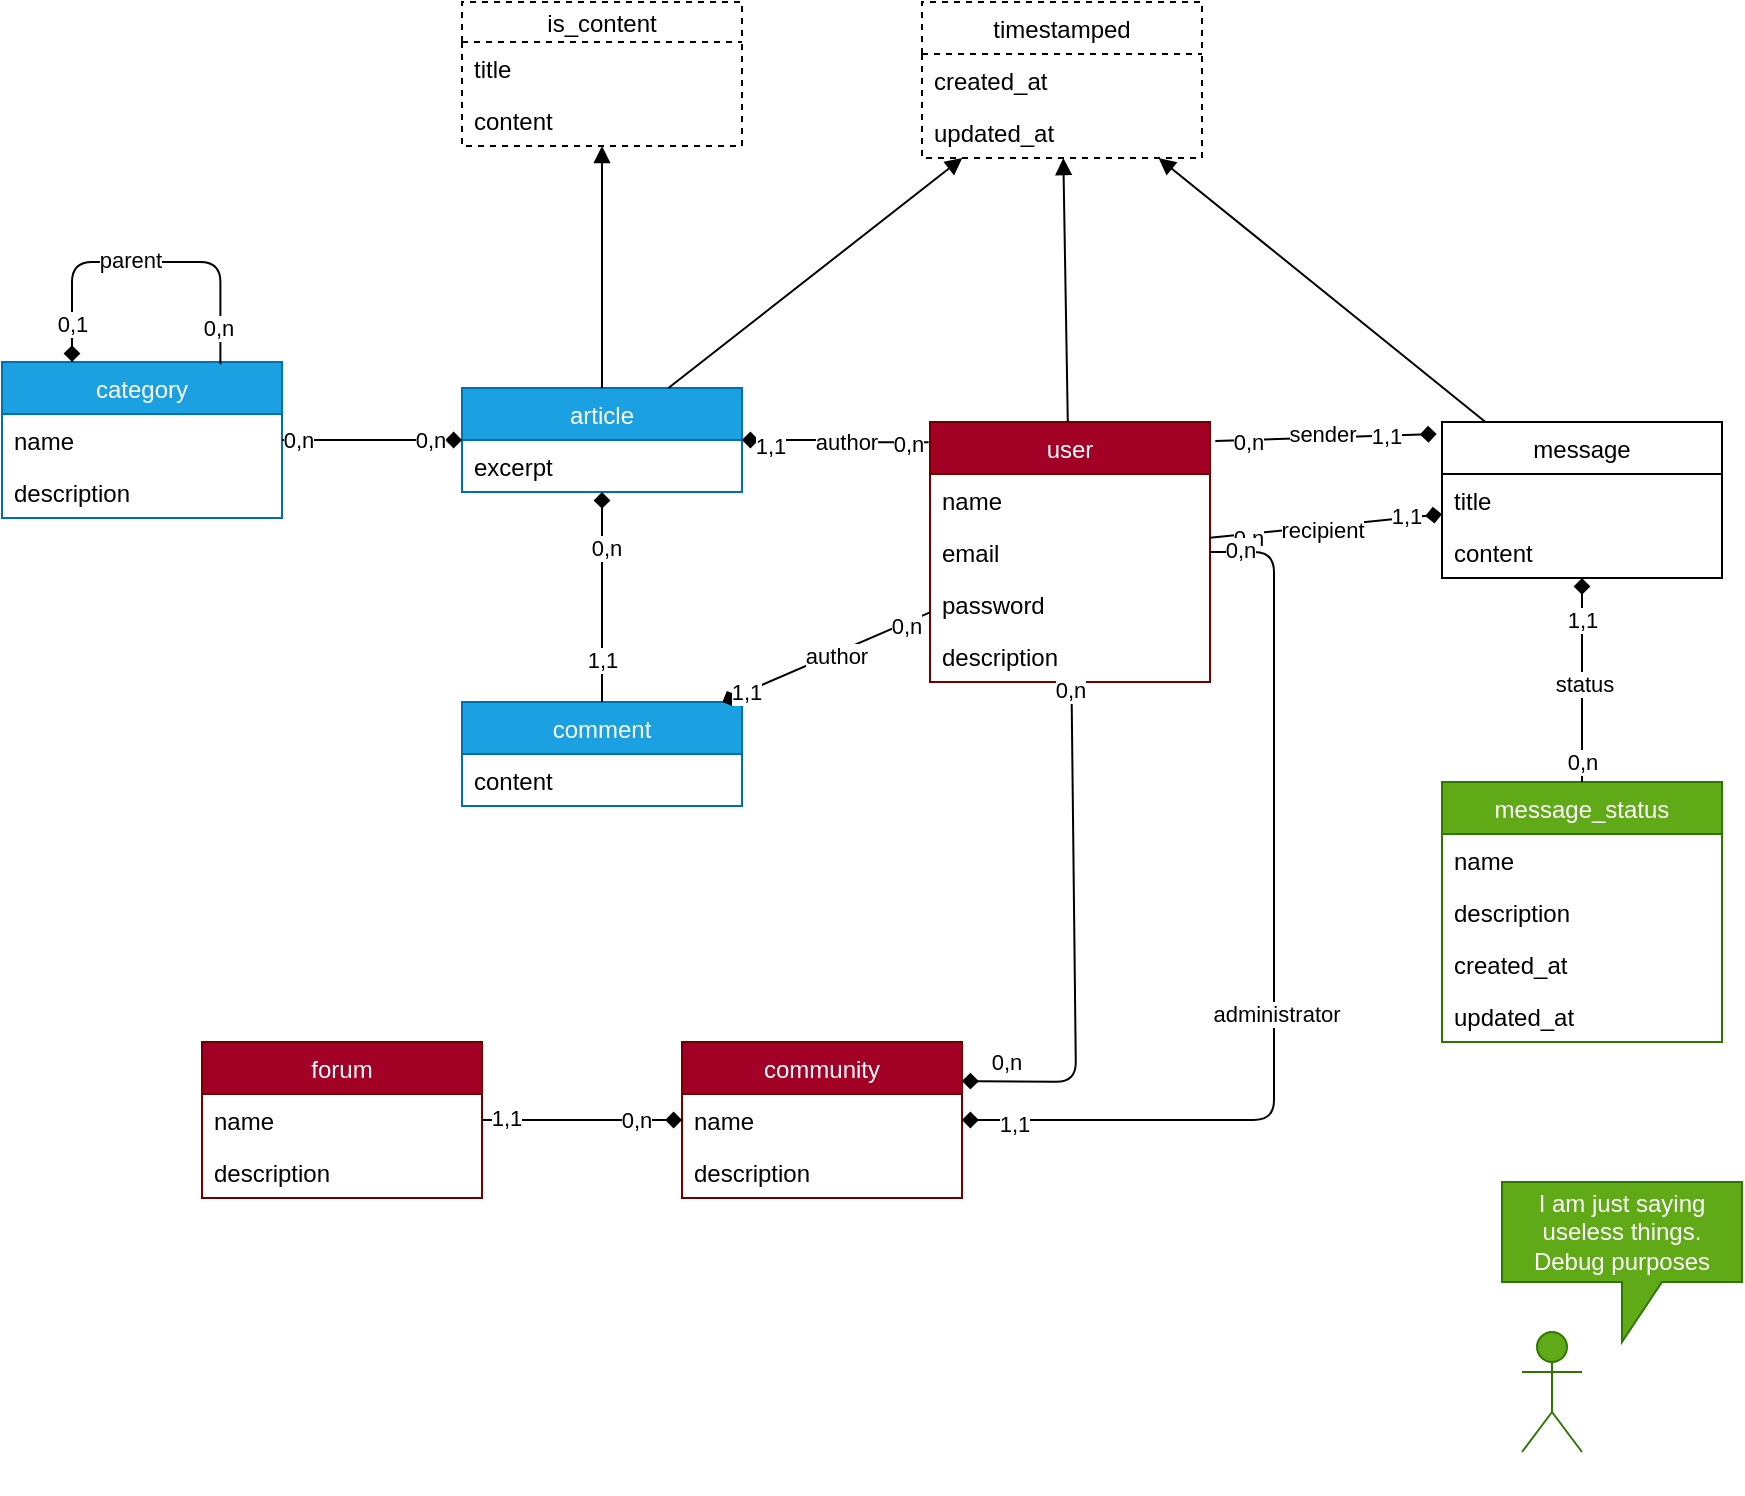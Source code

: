 <mxfile>
    <diagram id="kBXcQtyLSJ9mMGa9d89f" name="Page-1">
        <mxGraphModel dx="1991" dy="1908" grid="1" gridSize="10" guides="0" tooltips="1" connect="1" arrows="1" fold="1" page="1" pageScale="1" pageWidth="827" pageHeight="1169" math="0" shadow="0">
            <root>
                <mxCell id="0"/>
                <mxCell id="1" parent="0"/>
                <mxCell id="6" value="user" style="swimlane;fontStyle=0;childLayout=stackLayout;horizontal=1;startSize=26;fillColor=#a20025;horizontalStack=0;resizeParent=1;resizeParentMax=0;resizeLast=0;collapsible=1;marginBottom=0;strokeColor=#6F0000;fontColor=#ffffff;" parent="1" vertex="1">
                    <mxGeometry x="344" y="60" width="140" height="130" as="geometry"/>
                </mxCell>
                <object label="name" type="string" length="255" id="7">
                    <mxCell style="text;strokeColor=none;fillColor=none;align=left;verticalAlign=top;spacingLeft=4;spacingRight=4;overflow=hidden;rotatable=0;points=[[0,0.5],[1,0.5]];portConstraint=eastwest;" parent="6" vertex="1">
                        <mxGeometry y="26" width="140" height="26" as="geometry"/>
                    </mxCell>
                </object>
                <mxCell id="8" value="email" style="text;strokeColor=none;fillColor=none;align=left;verticalAlign=top;spacingLeft=4;spacingRight=4;overflow=hidden;rotatable=0;points=[[0,0.5],[1,0.5]];portConstraint=eastwest;" parent="6" vertex="1">
                    <mxGeometry y="52" width="140" height="26" as="geometry"/>
                </mxCell>
                <mxCell id="9" value="password" style="text;strokeColor=none;fillColor=none;align=left;verticalAlign=top;spacingLeft=4;spacingRight=4;overflow=hidden;rotatable=0;points=[[0,0.5],[1,0.5]];portConstraint=eastwest;" parent="6" vertex="1">
                    <mxGeometry y="78" width="140" height="26" as="geometry"/>
                </mxCell>
                <mxCell id="76" value="description" style="text;strokeColor=none;fillColor=none;align=left;verticalAlign=top;spacingLeft=4;spacingRight=4;overflow=hidden;rotatable=0;points=[[0,0.5],[1,0.5]];portConstraint=eastwest;" parent="6" vertex="1">
                    <mxGeometry y="104" width="140" height="26" as="geometry"/>
                </mxCell>
                <mxCell id="12" value="message" style="swimlane;fontStyle=0;childLayout=stackLayout;horizontal=1;startSize=26;fillColor=none;horizontalStack=0;resizeParent=1;resizeParentMax=0;resizeLast=0;collapsible=1;marginBottom=0;" parent="1" vertex="1">
                    <mxGeometry x="600" y="60" width="140" height="78" as="geometry"/>
                </mxCell>
                <object label="title" id="13">
                    <mxCell style="text;strokeColor=none;fillColor=none;align=left;verticalAlign=top;spacingLeft=4;spacingRight=4;overflow=hidden;rotatable=0;points=[[0,0.5],[1,0.5]];portConstraint=eastwest;" parent="12" vertex="1">
                        <mxGeometry y="26" width="140" height="26" as="geometry"/>
                    </mxCell>
                </object>
                <mxCell id="14" value="content" style="text;strokeColor=none;fillColor=none;align=left;verticalAlign=top;spacingLeft=4;spacingRight=4;overflow=hidden;rotatable=0;points=[[0,0.5],[1,0.5]];portConstraint=eastwest;" parent="12" vertex="1">
                    <mxGeometry y="52" width="140" height="26" as="geometry"/>
                </mxCell>
                <mxCell id="18" value="" style="endArrow=none;html=1;endFill=0;startArrow=diamond;startFill=1;" parent="1" source="12" target="6" edge="1">
                    <mxGeometry width="50" height="50" relative="1" as="geometry">
                        <mxPoint x="390" y="630" as="sourcePoint"/>
                        <mxPoint x="450" y="330" as="targetPoint"/>
                    </mxGeometry>
                </mxCell>
                <mxCell id="19" value="1,1" style="edgeLabel;html=1;align=center;verticalAlign=middle;resizable=0;points=[];" parent="18" vertex="1" connectable="0">
                    <mxGeometry x="-0.855" relative="1" as="geometry">
                        <mxPoint x="-10.04" as="offset"/>
                    </mxGeometry>
                </mxCell>
                <mxCell id="20" value="0,n" style="edgeLabel;html=1;align=center;verticalAlign=middle;resizable=0;points=[];" parent="18" vertex="1" connectable="0">
                    <mxGeometry x="0.897" relative="1" as="geometry">
                        <mxPoint x="12.76" as="offset"/>
                    </mxGeometry>
                </mxCell>
                <mxCell id="21" value="recipient" style="edgeLabel;html=1;align=center;verticalAlign=middle;resizable=0;points=[];" parent="18" vertex="1" connectable="0">
                    <mxGeometry x="0.044" y="1" relative="1" as="geometry">
                        <mxPoint as="offset"/>
                    </mxGeometry>
                </mxCell>
                <mxCell id="22" value="" style="endArrow=none;html=1;endFill=0;startArrow=diamond;startFill=1;exitX=-0.019;exitY=0.077;exitDx=0;exitDy=0;exitPerimeter=0;entryX=1.019;entryY=0.073;entryDx=0;entryDy=0;entryPerimeter=0;" parent="1" source="12" target="6" edge="1">
                    <mxGeometry width="50" height="50" relative="1" as="geometry">
                        <mxPoint x="510" y="368" as="sourcePoint"/>
                        <mxPoint x="180" y="368" as="targetPoint"/>
                    </mxGeometry>
                </mxCell>
                <mxCell id="23" value="1,1" style="edgeLabel;html=1;align=center;verticalAlign=middle;resizable=0;points=[];" parent="22" vertex="1" connectable="0">
                    <mxGeometry x="-0.855" relative="1" as="geometry">
                        <mxPoint x="-17.34" as="offset"/>
                    </mxGeometry>
                </mxCell>
                <mxCell id="24" value="0,n" style="edgeLabel;html=1;align=center;verticalAlign=middle;resizable=0;points=[];" parent="22" vertex="1" connectable="0">
                    <mxGeometry x="0.897" relative="1" as="geometry">
                        <mxPoint x="10.24" as="offset"/>
                    </mxGeometry>
                </mxCell>
                <mxCell id="25" value="sender" style="edgeLabel;html=1;align=center;verticalAlign=middle;resizable=0;points=[];" parent="22" vertex="1" connectable="0">
                    <mxGeometry x="0.044" y="1" relative="1" as="geometry">
                        <mxPoint y="-2.72" as="offset"/>
                    </mxGeometry>
                </mxCell>
                <mxCell id="26" value="message_status" style="swimlane;fontStyle=0;childLayout=stackLayout;horizontal=1;startSize=26;fillColor=#60a917;horizontalStack=0;resizeParent=1;resizeParentMax=0;resizeLast=0;collapsible=1;marginBottom=0;strokeColor=#2D7600;fontColor=#ffffff;" parent="1" vertex="1">
                    <mxGeometry x="600" y="240" width="140" height="130" as="geometry"/>
                </mxCell>
                <object label="name" id="27">
                    <mxCell style="text;strokeColor=none;fillColor=none;align=left;verticalAlign=top;spacingLeft=4;spacingRight=4;overflow=hidden;rotatable=0;points=[[0,0.5],[1,0.5]];portConstraint=eastwest;" parent="26" vertex="1">
                        <mxGeometry y="26" width="140" height="26" as="geometry"/>
                    </mxCell>
                </object>
                <mxCell id="28" value="description" style="text;strokeColor=none;fillColor=none;align=left;verticalAlign=top;spacingLeft=4;spacingRight=4;overflow=hidden;rotatable=0;points=[[0,0.5],[1,0.5]];portConstraint=eastwest;" parent="26" vertex="1">
                    <mxGeometry y="52" width="140" height="26" as="geometry"/>
                </mxCell>
                <mxCell id="29" value="created_at" style="text;strokeColor=none;fillColor=none;align=left;verticalAlign=top;spacingLeft=4;spacingRight=4;overflow=hidden;rotatable=0;points=[[0,0.5],[1,0.5]];portConstraint=eastwest;" parent="26" vertex="1">
                    <mxGeometry y="78" width="140" height="26" as="geometry"/>
                </mxCell>
                <mxCell id="30" value="updated_at" style="text;strokeColor=none;fillColor=none;align=left;verticalAlign=top;spacingLeft=4;spacingRight=4;overflow=hidden;rotatable=0;points=[[0,0.5],[1,0.5]];portConstraint=eastwest;" parent="26" vertex="1">
                    <mxGeometry y="104" width="140" height="26" as="geometry"/>
                </mxCell>
                <mxCell id="31" value="" style="endArrow=none;html=1;endFill=0;startArrow=diamond;startFill=1;" parent="1" source="12" target="26" edge="1">
                    <mxGeometry width="50" height="50" relative="1" as="geometry">
                        <mxPoint x="520" y="295" as="sourcePoint"/>
                        <mxPoint x="300" y="295" as="targetPoint"/>
                    </mxGeometry>
                </mxCell>
                <mxCell id="32" value="1,1" style="edgeLabel;html=1;align=center;verticalAlign=middle;resizable=0;points=[];" parent="31" vertex="1" connectable="0">
                    <mxGeometry x="-0.855" relative="1" as="geometry">
                        <mxPoint y="13.33" as="offset"/>
                    </mxGeometry>
                </mxCell>
                <mxCell id="33" value="0,n" style="edgeLabel;html=1;align=center;verticalAlign=middle;resizable=0;points=[];" parent="31" vertex="1" connectable="0">
                    <mxGeometry x="0.897" relative="1" as="geometry">
                        <mxPoint y="-5.24" as="offset"/>
                    </mxGeometry>
                </mxCell>
                <mxCell id="34" value="status" style="edgeLabel;html=1;align=center;verticalAlign=middle;resizable=0;points=[];" parent="31" vertex="1" connectable="0">
                    <mxGeometry x="0.044" y="1" relative="1" as="geometry">
                        <mxPoint as="offset"/>
                    </mxGeometry>
                </mxCell>
                <mxCell id="35" value="community" style="swimlane;fontStyle=0;childLayout=stackLayout;horizontal=1;startSize=26;fillColor=#a20025;horizontalStack=0;resizeParent=1;resizeParentMax=0;resizeLast=0;collapsible=1;marginBottom=0;strokeColor=#6F0000;fontColor=#ffffff;" parent="1" vertex="1">
                    <mxGeometry x="220" y="370" width="140" height="78" as="geometry"/>
                </mxCell>
                <object label="name" type="string" length="255" id="36">
                    <mxCell style="text;strokeColor=none;fillColor=none;align=left;verticalAlign=top;spacingLeft=4;spacingRight=4;overflow=hidden;rotatable=0;points=[[0,0.5],[1,0.5]];portConstraint=eastwest;" parent="35" vertex="1">
                        <mxGeometry y="26" width="140" height="26" as="geometry"/>
                    </mxCell>
                </object>
                <mxCell id="37" value="description" style="text;strokeColor=none;fillColor=none;align=left;verticalAlign=top;spacingLeft=4;spacingRight=4;overflow=hidden;rotatable=0;points=[[0,0.5],[1,0.5]];portConstraint=eastwest;" parent="35" vertex="1">
                    <mxGeometry y="52" width="140" height="26" as="geometry"/>
                </mxCell>
                <mxCell id="41" value="" style="endArrow=none;html=1;endFill=0;startArrow=diamond;startFill=1;exitX=1;exitY=0.25;exitDx=0;exitDy=0;" parent="1" source="35" target="6" edge="1">
                    <mxGeometry width="50" height="50" relative="1" as="geometry">
                        <mxPoint x="500" y="340" as="sourcePoint"/>
                        <mxPoint x="550" y="290" as="targetPoint"/>
                        <Array as="points">
                            <mxPoint x="417" y="390"/>
                        </Array>
                    </mxGeometry>
                </mxCell>
                <mxCell id="42" value="0,n" style="edgeLabel;html=1;align=center;verticalAlign=middle;resizable=0;points=[];" parent="41" vertex="1" connectable="0">
                    <mxGeometry x="0.684" y="1" relative="1" as="geometry">
                        <mxPoint y="-36.8" as="offset"/>
                    </mxGeometry>
                </mxCell>
                <mxCell id="43" value="0,n" style="edgeLabel;html=1;align=center;verticalAlign=middle;resizable=0;points=[];" parent="41" vertex="1" connectable="0">
                    <mxGeometry x="-0.836" y="1" relative="1" as="geometry">
                        <mxPoint x="1" y="-8.57" as="offset"/>
                    </mxGeometry>
                </mxCell>
                <mxCell id="46" value="" style="group" parent="1" vertex="1" connectable="0">
                    <mxGeometry x="630" y="440" width="120" height="135" as="geometry"/>
                </mxCell>
                <mxCell id="44" value="Mr Troll" style="shape=umlActor;verticalLabelPosition=bottom;verticalAlign=top;html=1;outlineConnect=0;fillColor=#60a917;strokeColor=#2D7600;fontColor=#ffffff;" parent="46" vertex="1">
                    <mxGeometry x="10" y="75" width="30" height="60" as="geometry"/>
                </mxCell>
                <mxCell id="45" value="I am just saying&lt;br&gt;useless things.&lt;br&gt;Debug purposes" style="shape=callout;whiteSpace=wrap;html=1;perimeter=calloutPerimeter;fillColor=#60a917;strokeColor=#2D7600;fontColor=#ffffff;" parent="46" vertex="1">
                    <mxGeometry width="120" height="80" as="geometry"/>
                </mxCell>
                <mxCell id="57" value="" style="edgeStyle=elbowEdgeStyle;elbow=horizontal;endArrow=none;html=1;endFill=0;startArrow=diamond;startFill=1;" parent="1" source="35" target="6" edge="1">
                    <mxGeometry width="50" height="50" relative="1" as="geometry">
                        <mxPoint x="480" y="410" as="sourcePoint"/>
                        <mxPoint x="390" y="280" as="targetPoint"/>
                        <Array as="points">
                            <mxPoint x="516" y="350"/>
                        </Array>
                    </mxGeometry>
                </mxCell>
                <mxCell id="59" value="1,1" style="edgeLabel;html=1;align=center;verticalAlign=middle;resizable=0;points=[];" parent="57" vertex="1" connectable="0">
                    <mxGeometry x="-0.892" y="-2" relative="1" as="geometry">
                        <mxPoint as="offset"/>
                    </mxGeometry>
                </mxCell>
                <mxCell id="60" value="0,n" style="edgeLabel;html=1;align=center;verticalAlign=middle;resizable=0;points=[];" parent="57" vertex="1" connectable="0">
                    <mxGeometry x="0.924" y="-1" relative="1" as="geometry">
                        <mxPoint x="-3" as="offset"/>
                    </mxGeometry>
                </mxCell>
                <mxCell id="61" value="administrator" style="edgeLabel;html=1;align=center;verticalAlign=middle;resizable=0;points=[];" parent="57" vertex="1" connectable="0">
                    <mxGeometry x="-0.112" y="-1" relative="1" as="geometry">
                        <mxPoint as="offset"/>
                    </mxGeometry>
                </mxCell>
                <mxCell id="62" value="article" style="swimlane;fontStyle=0;childLayout=stackLayout;horizontal=1;startSize=26;fillColor=#1ba1e2;horizontalStack=0;resizeParent=1;resizeParentMax=0;resizeLast=0;collapsible=1;marginBottom=0;strokeColor=#006EAF;fontColor=#ffffff;" parent="1" vertex="1">
                    <mxGeometry x="110" y="43" width="140" height="52" as="geometry"/>
                </mxCell>
                <mxCell id="64" value="excerpt" style="text;strokeColor=none;fillColor=none;align=left;verticalAlign=top;spacingLeft=4;spacingRight=4;overflow=hidden;rotatable=0;points=[[0,0.5],[1,0.5]];portConstraint=eastwest;" parent="62" vertex="1">
                    <mxGeometry y="26" width="140" height="26" as="geometry"/>
                </mxCell>
                <mxCell id="68" value="" style="edgeStyle=elbowEdgeStyle;elbow=horizontal;endArrow=none;html=1;endFill=0;startArrow=diamond;startFill=1;entryX=-0.005;entryY=0.078;entryDx=0;entryDy=0;entryPerimeter=0;" parent="1" source="62" target="6" edge="1">
                    <mxGeometry width="50" height="50" relative="1" as="geometry">
                        <mxPoint x="320" y="400" as="sourcePoint"/>
                        <mxPoint x="370" y="350" as="targetPoint"/>
                    </mxGeometry>
                </mxCell>
                <mxCell id="69" value="1,1" style="edgeLabel;html=1;align=center;verticalAlign=middle;resizable=0;points=[];" parent="68" vertex="1" connectable="0">
                    <mxGeometry x="-0.712" y="-3" relative="1" as="geometry">
                        <mxPoint as="offset"/>
                    </mxGeometry>
                </mxCell>
                <mxCell id="70" value="0,n" style="edgeLabel;html=1;align=center;verticalAlign=middle;resizable=0;points=[];" parent="68" vertex="1" connectable="0">
                    <mxGeometry x="0.767" y="-1" relative="1" as="geometry">
                        <mxPoint as="offset"/>
                    </mxGeometry>
                </mxCell>
                <mxCell id="71" value="author" style="edgeLabel;html=1;align=center;verticalAlign=middle;resizable=0;points=[];" parent="68" vertex="1" connectable="0">
                    <mxGeometry x="0.127" relative="1" as="geometry">
                        <mxPoint as="offset"/>
                    </mxGeometry>
                </mxCell>
                <mxCell id="77" value="comment" style="swimlane;fontStyle=0;childLayout=stackLayout;horizontal=1;startSize=26;fillColor=#1ba1e2;horizontalStack=0;resizeParent=1;resizeParentMax=0;resizeLast=0;collapsible=1;marginBottom=0;strokeColor=#006EAF;fontColor=#ffffff;" parent="1" vertex="1">
                    <mxGeometry x="110" y="200" width="140" height="52" as="geometry"/>
                </mxCell>
                <mxCell id="80" value="content" style="text;strokeColor=none;fillColor=none;align=left;verticalAlign=top;spacingLeft=4;spacingRight=4;overflow=hidden;rotatable=0;points=[[0,0.5],[1,0.5]];portConstraint=eastwest;" parent="77" vertex="1">
                    <mxGeometry y="26" width="140" height="26" as="geometry"/>
                </mxCell>
                <mxCell id="85" value="" style="endArrow=none;html=1;endFill=0;startArrow=diamond;startFill=1;" parent="1" source="77" target="6" edge="1">
                    <mxGeometry width="50" height="50" relative="1" as="geometry">
                        <mxPoint x="270" y="290" as="sourcePoint"/>
                        <mxPoint x="320" y="240" as="targetPoint"/>
                    </mxGeometry>
                </mxCell>
                <mxCell id="86" value="1,1" style="edgeLabel;html=1;align=center;verticalAlign=middle;resizable=0;points=[];" parent="85" vertex="1" connectable="0">
                    <mxGeometry x="-0.784" y="-1" relative="1" as="geometry">
                        <mxPoint y="-1" as="offset"/>
                    </mxGeometry>
                </mxCell>
                <mxCell id="87" value="0,n" style="edgeLabel;html=1;align=center;verticalAlign=middle;resizable=0;points=[];" parent="85" vertex="1" connectable="0">
                    <mxGeometry x="0.753" y="-1" relative="1" as="geometry">
                        <mxPoint as="offset"/>
                    </mxGeometry>
                </mxCell>
                <mxCell id="91" value="author" style="edgeLabel;html=1;align=center;verticalAlign=middle;resizable=0;points=[];" parent="85" vertex="1" connectable="0">
                    <mxGeometry x="0.087" y="-1" relative="1" as="geometry">
                        <mxPoint as="offset"/>
                    </mxGeometry>
                </mxCell>
                <mxCell id="88" value="" style="endArrow=none;html=1;startArrow=diamond;startFill=1;" parent="1" source="62" target="77" edge="1">
                    <mxGeometry width="50" height="50" relative="1" as="geometry">
                        <mxPoint x="210" y="240" as="sourcePoint"/>
                        <mxPoint x="160" y="290" as="targetPoint"/>
                    </mxGeometry>
                </mxCell>
                <mxCell id="89" value="0,n" style="edgeLabel;html=1;align=center;verticalAlign=middle;resizable=0;points=[];" parent="88" vertex="1" connectable="0">
                    <mxGeometry x="-0.477" y="2" relative="1" as="geometry">
                        <mxPoint as="offset"/>
                    </mxGeometry>
                </mxCell>
                <mxCell id="90" value="1,1" style="edgeLabel;html=1;align=center;verticalAlign=middle;resizable=0;points=[];" parent="88" vertex="1" connectable="0">
                    <mxGeometry x="0.594" relative="1" as="geometry">
                        <mxPoint as="offset"/>
                    </mxGeometry>
                </mxCell>
                <mxCell id="114" value="" style="group" parent="1" vertex="1" connectable="0">
                    <mxGeometry x="-120" y="-20" width="140" height="128" as="geometry"/>
                </mxCell>
                <mxCell id="103" value="category" style="swimlane;fontStyle=0;childLayout=stackLayout;horizontal=1;startSize=26;fillColor=#1ba1e2;horizontalStack=0;resizeParent=1;resizeParentMax=0;resizeLast=0;collapsible=1;marginBottom=0;strokeColor=#006EAF;fontColor=#ffffff;" parent="114" vertex="1">
                    <mxGeometry y="50" width="140" height="78" as="geometry"/>
                </mxCell>
                <object label="name" id="104">
                    <mxCell style="text;strokeColor=none;fillColor=none;align=left;verticalAlign=top;spacingLeft=4;spacingRight=4;overflow=hidden;rotatable=0;points=[[0,0.5],[1,0.5]];portConstraint=eastwest;" parent="103" vertex="1">
                        <mxGeometry y="26" width="140" height="26" as="geometry"/>
                    </mxCell>
                </object>
                <mxCell id="105" value="description" style="text;strokeColor=none;fillColor=none;align=left;verticalAlign=top;spacingLeft=4;spacingRight=4;overflow=hidden;rotatable=0;points=[[0,0.5],[1,0.5]];portConstraint=eastwest;" parent="103" vertex="1">
                    <mxGeometry y="52" width="140" height="26" as="geometry"/>
                </mxCell>
                <mxCell id="109" value="" style="edgeStyle=elbowEdgeStyle;elbow=vertical;endArrow=none;html=1;entryX=0.78;entryY=0.015;entryDx=0;entryDy=0;entryPerimeter=0;exitX=0.25;exitY=0;exitDx=0;exitDy=0;endFill=0;startArrow=diamond;startFill=1;" parent="114" source="103" target="103" edge="1">
                    <mxGeometry width="50" height="50" relative="1" as="geometry">
                        <mxPoint x="29.5" y="30" as="sourcePoint"/>
                        <mxPoint x="90.5" y="30" as="targetPoint"/>
                        <Array as="points">
                            <mxPoint x="100.5"/>
                            <mxPoint x="120.5" y="20"/>
                        </Array>
                    </mxGeometry>
                </mxCell>
                <mxCell id="110" value="parent" style="edgeLabel;html=1;align=center;verticalAlign=middle;resizable=0;points=[];" parent="109" vertex="1" connectable="0">
                    <mxGeometry x="-0.105" y="1" relative="1" as="geometry">
                        <mxPoint as="offset"/>
                    </mxGeometry>
                </mxCell>
                <mxCell id="111" value="0,1" style="edgeLabel;html=1;align=center;verticalAlign=middle;resizable=0;points=[];" parent="109" vertex="1" connectable="0">
                    <mxGeometry x="-0.861" relative="1" as="geometry">
                        <mxPoint y="-7.62" as="offset"/>
                    </mxGeometry>
                </mxCell>
                <mxCell id="112" value="0,n" style="edgeLabel;html=1;align=center;verticalAlign=middle;resizable=0;points=[];" parent="109" vertex="1" connectable="0">
                    <mxGeometry x="0.788" y="-1" relative="1" as="geometry">
                        <mxPoint as="offset"/>
                    </mxGeometry>
                </mxCell>
                <mxCell id="115" value="" style="endArrow=none;html=1;endFill=0;startArrow=diamond;startFill=1;" parent="1" source="62" target="103" edge="1">
                    <mxGeometry width="50" height="50" relative="1" as="geometry">
                        <mxPoint x="20" y="180" as="sourcePoint"/>
                        <mxPoint x="70" y="130" as="targetPoint"/>
                    </mxGeometry>
                </mxCell>
                <mxCell id="116" value="0,n" style="edgeLabel;html=1;align=center;verticalAlign=middle;resizable=0;points=[];" parent="115" vertex="1" connectable="0">
                    <mxGeometry x="-0.644" relative="1" as="geometry">
                        <mxPoint as="offset"/>
                    </mxGeometry>
                </mxCell>
                <mxCell id="117" value="0,n" style="edgeLabel;html=1;align=center;verticalAlign=middle;resizable=0;points=[];" parent="115" vertex="1" connectable="0">
                    <mxGeometry x="0.828" relative="1" as="geometry">
                        <mxPoint as="offset"/>
                    </mxGeometry>
                </mxCell>
                <mxCell id="118" value="forum" style="swimlane;fontStyle=0;childLayout=stackLayout;horizontal=1;startSize=26;fillColor=#a20025;horizontalStack=0;resizeParent=1;resizeParentMax=0;resizeLast=0;collapsible=1;marginBottom=0;strokeColor=#6F0000;fontColor=#ffffff;" parent="1" vertex="1">
                    <mxGeometry x="-20" y="370" width="140" height="78" as="geometry"/>
                </mxCell>
                <object label="name" type="string" length="255" id="119">
                    <mxCell style="text;strokeColor=none;fillColor=none;align=left;verticalAlign=top;spacingLeft=4;spacingRight=4;overflow=hidden;rotatable=0;points=[[0,0.5],[1,0.5]];portConstraint=eastwest;" parent="118" vertex="1">
                        <mxGeometry y="26" width="140" height="26" as="geometry"/>
                    </mxCell>
                </object>
                <mxCell id="120" value="description" style="text;strokeColor=none;fillColor=none;align=left;verticalAlign=top;spacingLeft=4;spacingRight=4;overflow=hidden;rotatable=0;points=[[0,0.5],[1,0.5]];portConstraint=eastwest;" parent="118" vertex="1">
                    <mxGeometry y="52" width="140" height="26" as="geometry"/>
                </mxCell>
                <mxCell id="121" value="" style="endArrow=none;html=1;startArrow=diamond;startFill=1;endFill=0;" parent="1" source="35" target="118" edge="1">
                    <mxGeometry width="50" height="50" relative="1" as="geometry">
                        <mxPoint x="250" y="360" as="sourcePoint"/>
                        <mxPoint x="300" y="310" as="targetPoint"/>
                    </mxGeometry>
                </mxCell>
                <mxCell id="122" value="0,n" style="edgeLabel;html=1;align=center;verticalAlign=middle;resizable=0;points=[];" parent="121" vertex="1" connectable="0">
                    <mxGeometry x="-0.538" relative="1" as="geometry">
                        <mxPoint as="offset"/>
                    </mxGeometry>
                </mxCell>
                <mxCell id="123" value="1,1" style="edgeLabel;html=1;align=center;verticalAlign=middle;resizable=0;points=[];" parent="121" vertex="1" connectable="0">
                    <mxGeometry x="0.756" y="-1" relative="1" as="geometry">
                        <mxPoint as="offset"/>
                    </mxGeometry>
                </mxCell>
                <mxCell id="128" value="timestamped" style="swimlane;fontStyle=0;childLayout=stackLayout;horizontal=1;startSize=26;horizontalStack=0;resizeParent=1;resizeParentMax=0;resizeLast=0;collapsible=1;marginBottom=0;dashed=1;" parent="1" vertex="1">
                    <mxGeometry x="340" y="-150" width="140" height="78" as="geometry"/>
                </mxCell>
                <mxCell id="132" value="created_at" style="text;strokeColor=none;fillColor=none;align=left;verticalAlign=top;spacingLeft=4;spacingRight=4;overflow=hidden;rotatable=0;points=[[0,0.5],[1,0.5]];portConstraint=eastwest;" parent="128" vertex="1">
                    <mxGeometry y="26" width="140" height="26" as="geometry"/>
                </mxCell>
                <mxCell id="133" value="updated_at" style="text;strokeColor=none;fillColor=none;align=left;verticalAlign=top;spacingLeft=4;spacingRight=4;overflow=hidden;rotatable=0;points=[[0,0.5],[1,0.5]];portConstraint=eastwest;" parent="128" vertex="1">
                    <mxGeometry y="52" width="140" height="26" as="geometry"/>
                </mxCell>
                <mxCell id="134" value="" style="endArrow=block;html=1;endFill=1;" parent="1" source="62" target="128" edge="1">
                    <mxGeometry width="50" height="50" relative="1" as="geometry">
                        <mxPoint x="240" y="180" as="sourcePoint"/>
                        <mxPoint x="290" y="130" as="targetPoint"/>
                    </mxGeometry>
                </mxCell>
                <mxCell id="135" value="is_content" style="swimlane;fontStyle=0;childLayout=stackLayout;horizontal=1;startSize=20;horizontalStack=0;resizeParent=1;resizeParentMax=0;resizeLast=0;collapsible=1;marginBottom=0;dashed=1;" parent="1" vertex="1">
                    <mxGeometry x="110" y="-150" width="140" height="72" as="geometry"/>
                </mxCell>
                <mxCell id="136" value="title" style="text;strokeColor=none;fillColor=none;align=left;verticalAlign=top;spacingLeft=4;spacingRight=4;overflow=hidden;rotatable=0;points=[[0,0.5],[1,0.5]];portConstraint=eastwest;" parent="135" vertex="1">
                    <mxGeometry y="20" width="140" height="26" as="geometry"/>
                </mxCell>
                <mxCell id="137" value="content" style="text;strokeColor=none;fillColor=none;align=left;verticalAlign=top;spacingLeft=4;spacingRight=4;overflow=hidden;rotatable=0;points=[[0,0.5],[1,0.5]];portConstraint=eastwest;" parent="135" vertex="1">
                    <mxGeometry y="46" width="140" height="26" as="geometry"/>
                </mxCell>
                <mxCell id="138" value="" style="endArrow=block;html=1;endFill=1;" parent="1" source="62" target="135" edge="1">
                    <mxGeometry width="50" height="50" relative="1" as="geometry">
                        <mxPoint x="132.19" y="30" as="sourcePoint"/>
                        <mxPoint x="314.857" y="-152.0" as="targetPoint"/>
                    </mxGeometry>
                </mxCell>
                <mxCell id="139" value="" style="endArrow=block;html=1;endFill=1;" parent="1" source="6" target="128" edge="1">
                    <mxGeometry width="50" height="50" relative="1" as="geometry">
                        <mxPoint x="207.333" y="53" as="sourcePoint"/>
                        <mxPoint x="284.0" y="-62" as="targetPoint"/>
                    </mxGeometry>
                </mxCell>
                <mxCell id="140" value="" style="endArrow=block;html=1;endFill=1;" parent="1" source="12" target="128" edge="1">
                    <mxGeometry width="50" height="50" relative="1" as="geometry">
                        <mxPoint x="425.932" y="70" as="sourcePoint"/>
                        <mxPoint x="336.441" y="-62" as="targetPoint"/>
                    </mxGeometry>
                </mxCell>
            </root>
        </mxGraphModel>
    </diagram>
</mxfile>